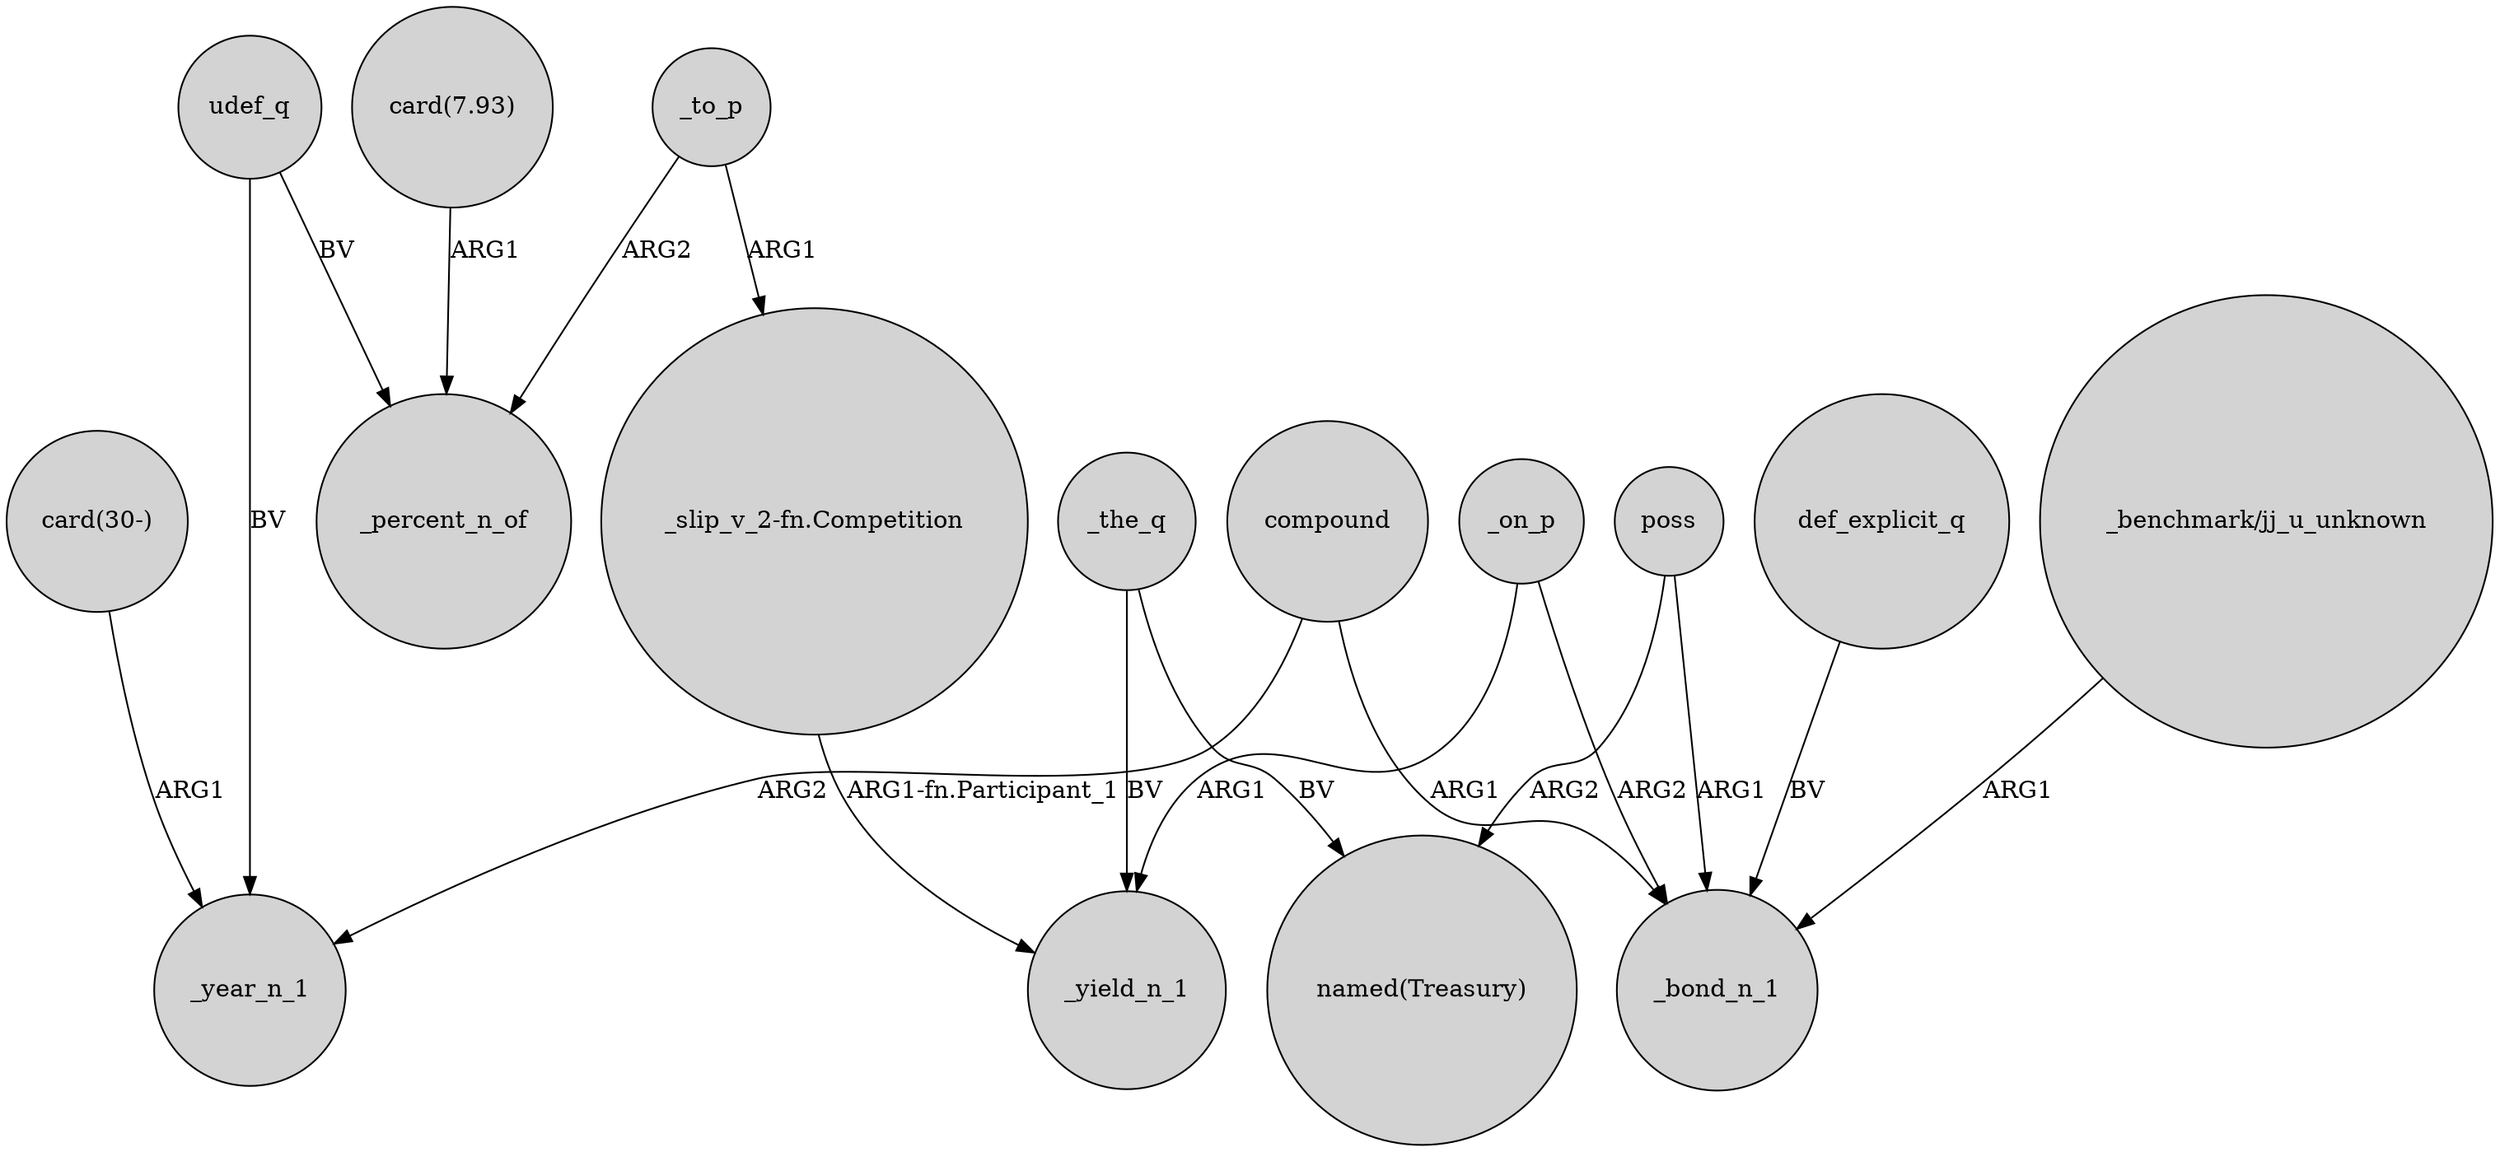 digraph {
	node [shape=circle style=filled]
	"card(30-)" -> _year_n_1 [label=ARG1]
	_the_q -> "named(Treasury)" [label=BV]
	udef_q -> _percent_n_of [label=BV]
	udef_q -> _year_n_1 [label=BV]
	_to_p -> "_slip_v_2-fn.Competition" [label=ARG1]
	poss -> _bond_n_1 [label=ARG1]
	"_benchmark/jj_u_unknown" -> _bond_n_1 [label=ARG1]
	poss -> "named(Treasury)" [label=ARG2]
	compound -> _year_n_1 [label=ARG2]
	_to_p -> _percent_n_of [label=ARG2]
	_on_p -> _bond_n_1 [label=ARG2]
	"_slip_v_2-fn.Competition" -> _yield_n_1 [label="ARG1-fn.Participant_1"]
	compound -> _bond_n_1 [label=ARG1]
	def_explicit_q -> _bond_n_1 [label=BV]
	_on_p -> _yield_n_1 [label=ARG1]
	"card(7.93)" -> _percent_n_of [label=ARG1]
	_the_q -> _yield_n_1 [label=BV]
}
